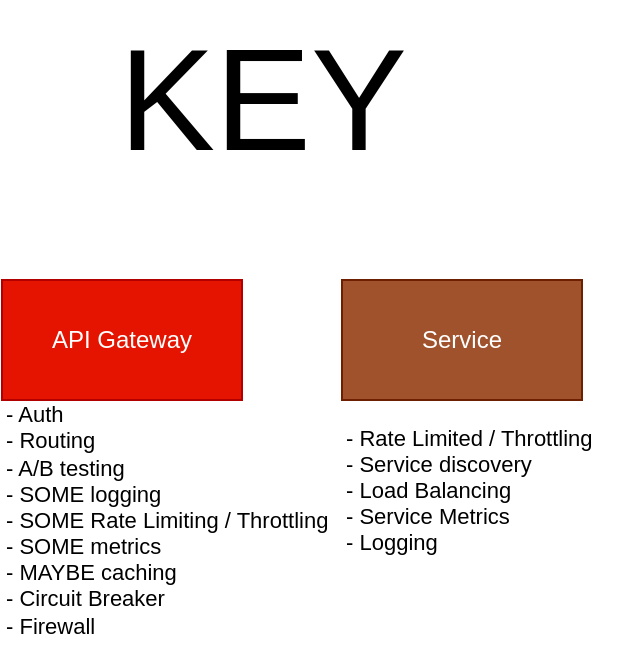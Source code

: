 <mxfile version="22.1.7" type="github">
  <diagram name="Page-1" id="YbS4Gh5hh1_eg9GZgAk_">
    <mxGraphModel dx="1434" dy="754" grid="1" gridSize="10" guides="1" tooltips="1" connect="1" arrows="1" fold="1" page="1" pageScale="1" pageWidth="850" pageHeight="1100" math="0" shadow="0">
      <root>
        <mxCell id="0" />
        <mxCell id="1" parent="0" />
        <mxCell id="aK8N_R9uy3vBh9vHCZZx-1" value="Service" style="whiteSpace=wrap;html=1;fillColor=#a0522d;strokeColor=#6D1F00;fontColor=#ffffff;" vertex="1" parent="1">
          <mxGeometry x="340" y="210" width="120" height="60" as="geometry" />
        </mxCell>
        <mxCell id="aK8N_R9uy3vBh9vHCZZx-2" value="&lt;div align=&quot;left&quot;&gt;- Rate Limited / Throttling&lt;br&gt;- Service discovery&lt;br&gt;- Load Balancing&lt;br&gt;- Service Metrics&lt;br&gt;- Logging&lt;br&gt;&lt;/div&gt;" style="text;html=1;align=left;verticalAlign=middle;resizable=0;points=[];autosize=1;strokeColor=none;fillColor=none;fontSize=11;fontFamily=Helvetica;fontColor=default;" vertex="1" parent="1">
          <mxGeometry x="340" y="275" width="140" height="80" as="geometry" />
        </mxCell>
        <mxCell id="aK8N_R9uy3vBh9vHCZZx-3" value="API Gateway" style="whiteSpace=wrap;html=1;fillColor=#e51400;strokeColor=#B20000;fontColor=#ffffff;" vertex="1" parent="1">
          <mxGeometry x="170" y="210" width="120" height="60" as="geometry" />
        </mxCell>
        <mxCell id="aK8N_R9uy3vBh9vHCZZx-4" value="&lt;div align=&quot;left&quot;&gt;- Auth&lt;br&gt;- Routing&lt;br&gt;- A/B testing&lt;br&gt;&lt;/div&gt;&lt;div align=&quot;left&quot;&gt;- SOME logging&lt;/div&gt;&lt;div align=&quot;left&quot;&gt;- SOME Rate Limiting / Throttling&lt;br&gt;&lt;/div&gt;&lt;div align=&quot;left&quot;&gt;- SOME metrics&lt;/div&gt;&lt;div align=&quot;left&quot;&gt;- MAYBE caching&lt;/div&gt;&lt;div align=&quot;left&quot;&gt;- Circuit Breaker&lt;br&gt;- Firewall&lt;br&gt;&lt;/div&gt;" style="text;html=1;align=left;verticalAlign=middle;resizable=0;points=[];autosize=1;strokeColor=none;fillColor=none;fontSize=11;fontFamily=Helvetica;fontColor=default;" vertex="1" parent="1">
          <mxGeometry x="170" y="265" width="180" height="130" as="geometry" />
        </mxCell>
        <mxCell id="aK8N_R9uy3vBh9vHCZZx-5" value="&lt;font style=&quot;font-size: 72px;&quot;&gt;KEY&lt;/font&gt;" style="text;html=1;align=center;verticalAlign=middle;resizable=0;points=[];autosize=1;strokeColor=none;fillColor=none;fontSize=11;fontFamily=Helvetica;fontColor=default;" vertex="1" parent="1">
          <mxGeometry x="215" y="70" width="170" height="100" as="geometry" />
        </mxCell>
      </root>
    </mxGraphModel>
  </diagram>
</mxfile>
